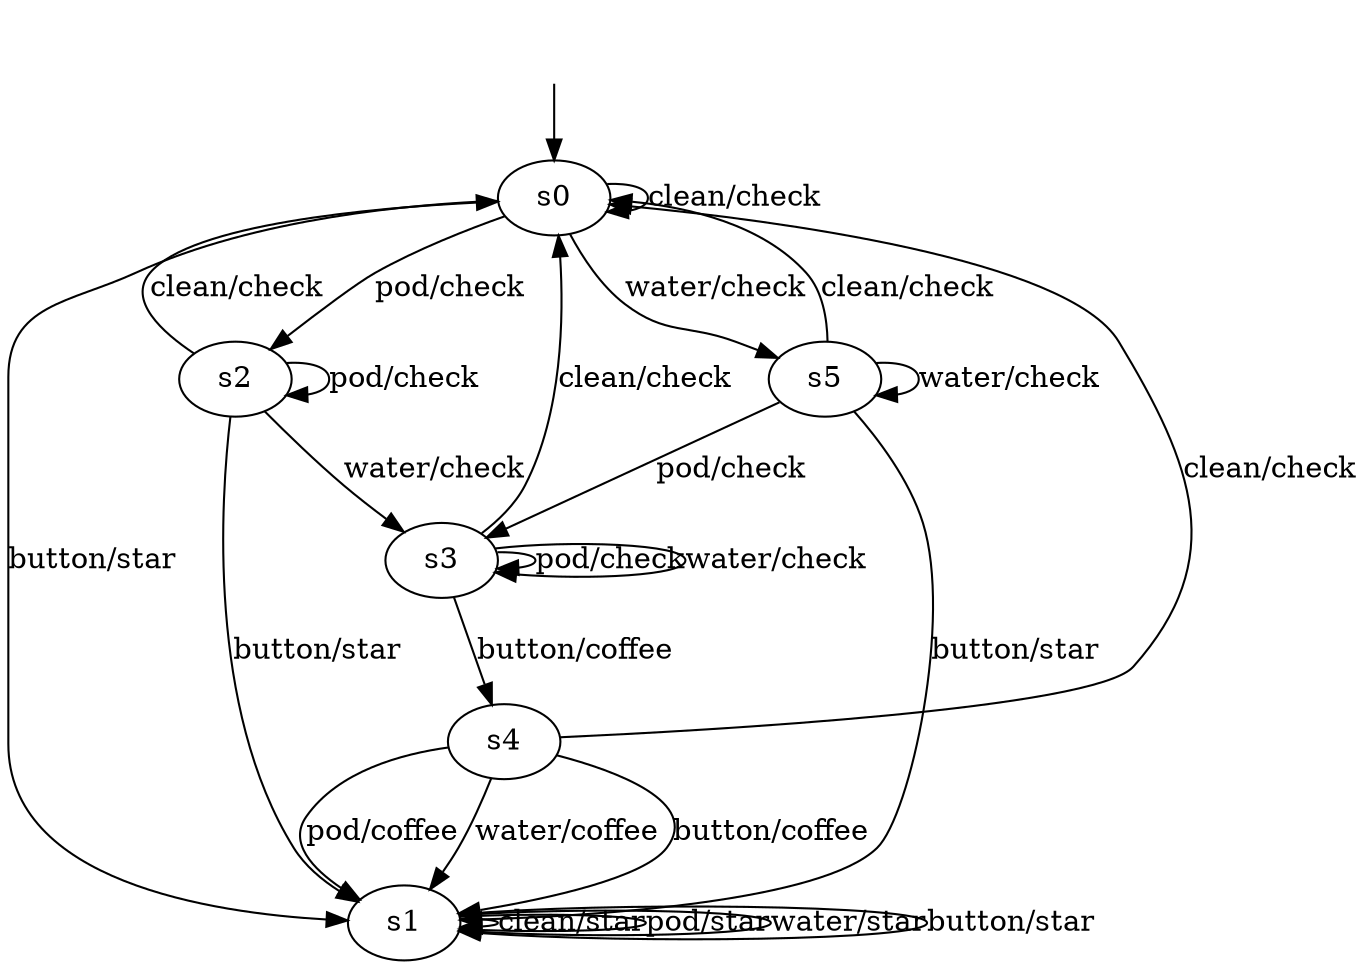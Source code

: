 digraph "LearnedAutomata/learned_coffee_machine" {
s0 [label=s0];
s1 [label=s1];
s2 [label=s2];
s3 [label=s3];
s4 [label=s4];
s5 [label=s5];
s0 -> s0  [label="clean/check"];
s0 -> s2  [label="pod/check"];
s0 -> s5  [label="water/check"];
s0 -> s1  [label="button/star"];
s1 -> s1  [label="clean/star"];
s1 -> s1  [label="pod/star"];
s1 -> s1  [label="water/star"];
s1 -> s1  [label="button/star"];
s2 -> s0  [label="clean/check"];
s2 -> s2  [label="pod/check"];
s2 -> s3  [label="water/check"];
s2 -> s1  [label="button/star"];
s3 -> s0  [label="clean/check"];
s3 -> s3  [label="pod/check"];
s3 -> s3  [label="water/check"];
s3 -> s4  [label="button/coffee"];
s4 -> s0  [label="clean/check"];
s4 -> s1  [label="pod/coffee"];
s4 -> s1  [label="water/coffee"];
s4 -> s1  [label="button/coffee"];
s5 -> s0  [label="clean/check"];
s5 -> s3  [label="pod/check"];
s5 -> s5  [label="water/check"];
s5 -> s1  [label="button/star"];
__start0 [label="", shape=none];
__start0 -> s0  [label=""];
}
